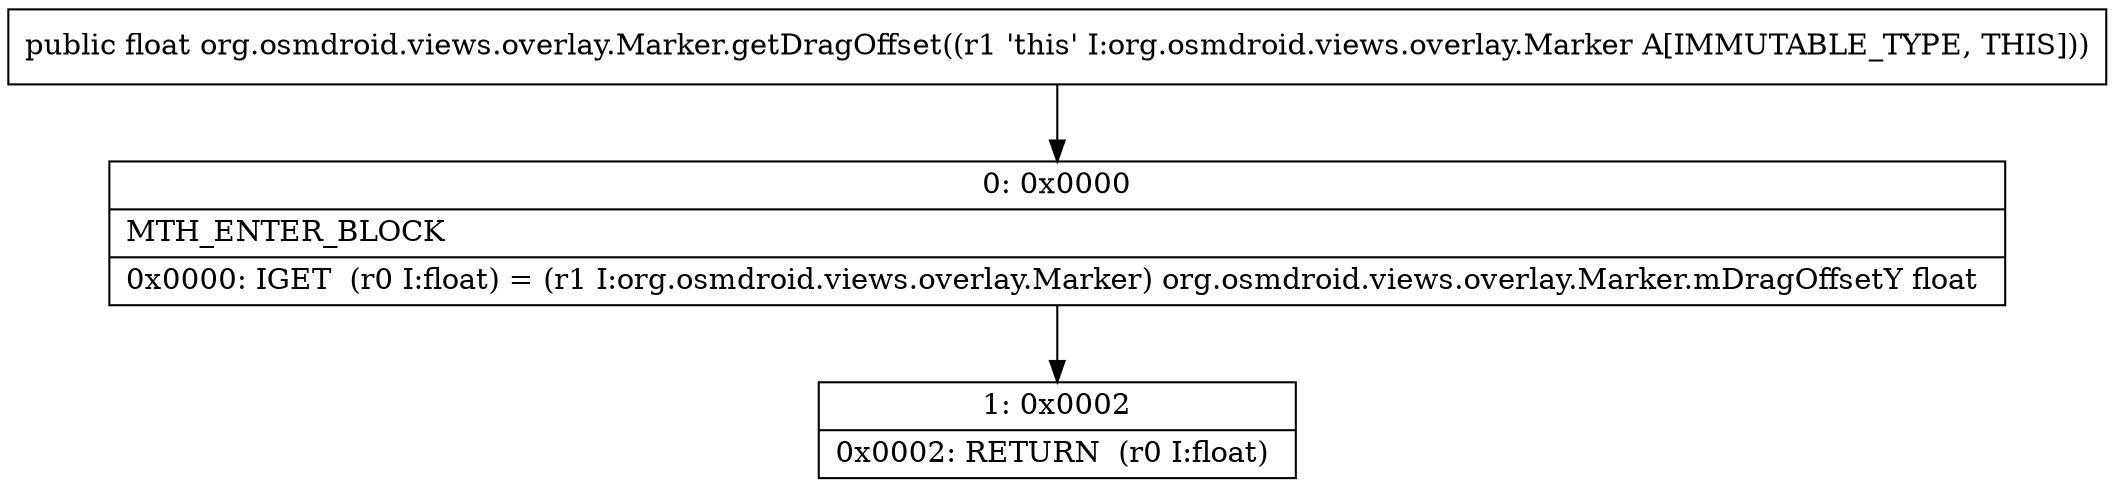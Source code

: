 digraph "CFG fororg.osmdroid.views.overlay.Marker.getDragOffset()F" {
Node_0 [shape=record,label="{0\:\ 0x0000|MTH_ENTER_BLOCK\l|0x0000: IGET  (r0 I:float) = (r1 I:org.osmdroid.views.overlay.Marker) org.osmdroid.views.overlay.Marker.mDragOffsetY float \l}"];
Node_1 [shape=record,label="{1\:\ 0x0002|0x0002: RETURN  (r0 I:float) \l}"];
MethodNode[shape=record,label="{public float org.osmdroid.views.overlay.Marker.getDragOffset((r1 'this' I:org.osmdroid.views.overlay.Marker A[IMMUTABLE_TYPE, THIS])) }"];
MethodNode -> Node_0;
Node_0 -> Node_1;
}

